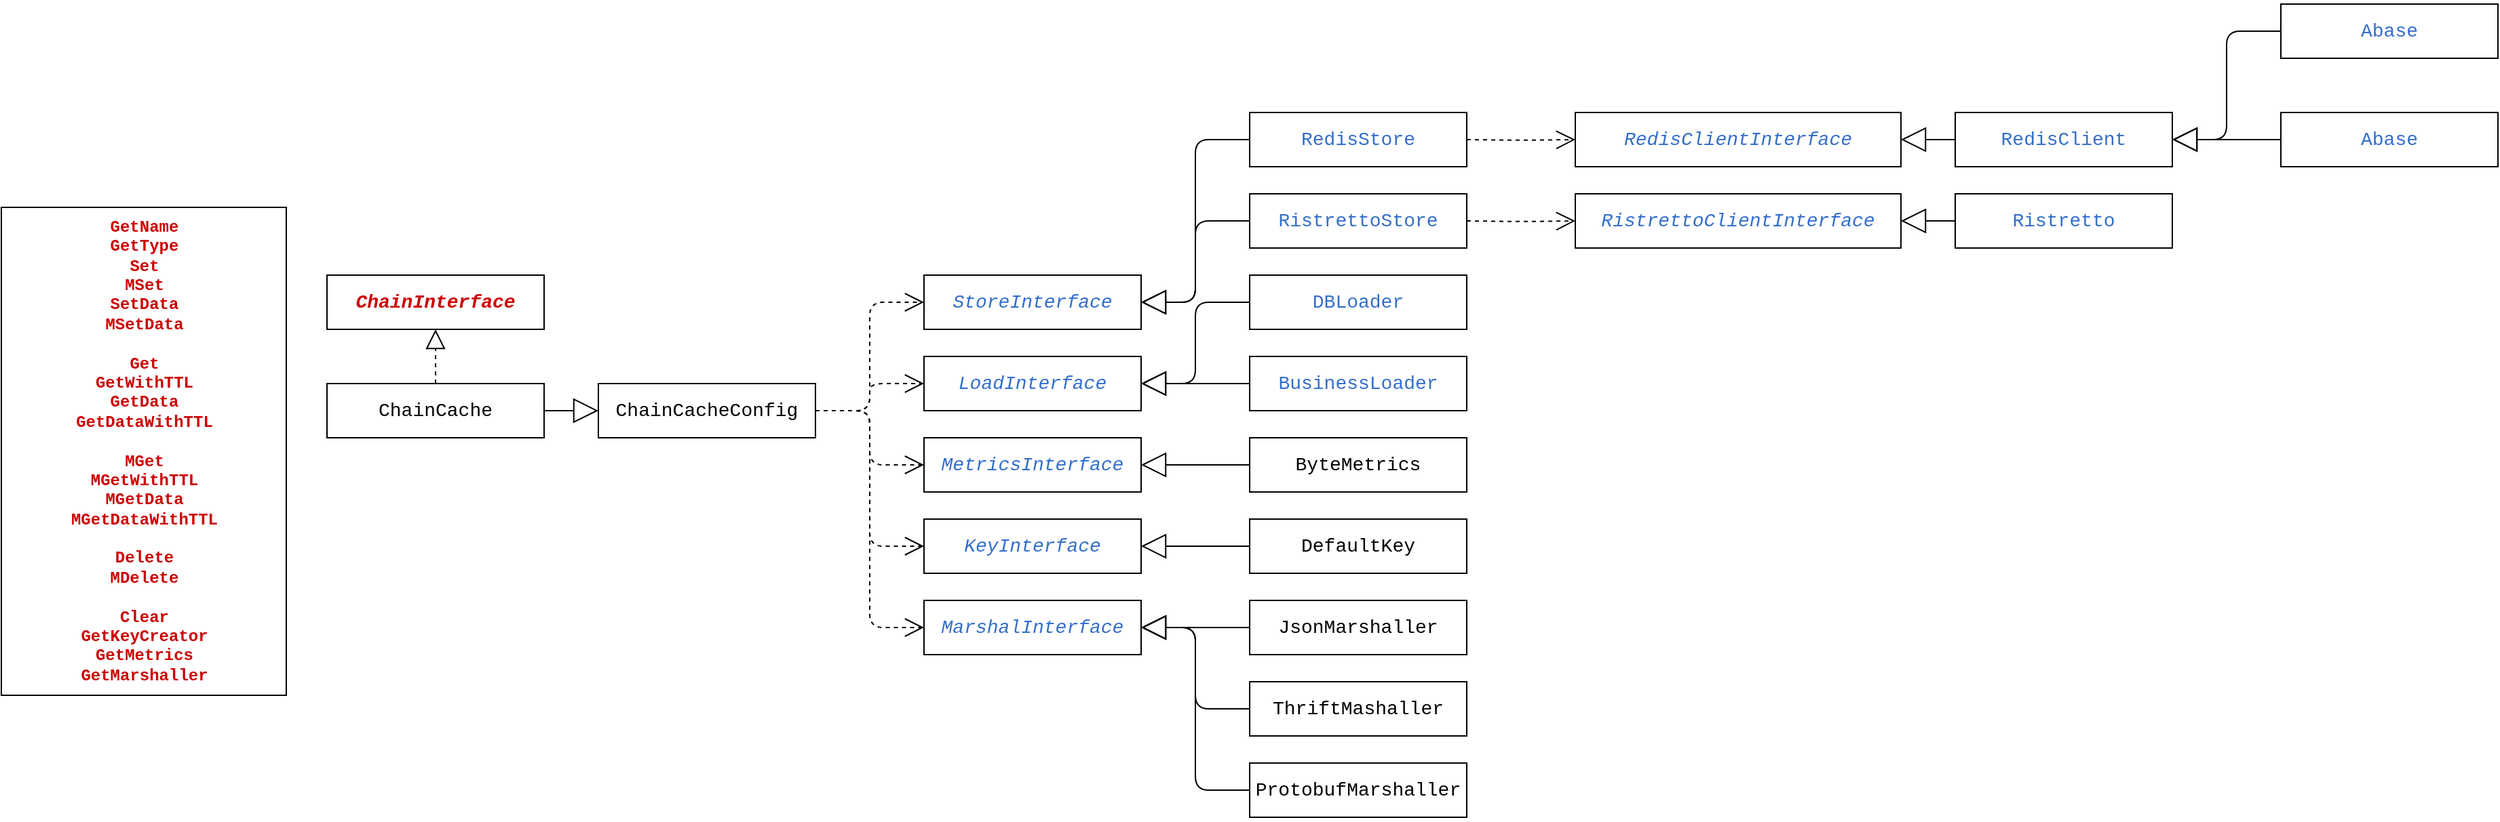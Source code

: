 <mxfile version="13.8.2" type="github">
  <diagram id="C5RBs43oDa-KdzZeNtuy" name="Page-1">
    <mxGraphModel dx="3784" dy="3625" grid="1" gridSize="10" guides="1" tooltips="1" connect="1" arrows="1" fold="1" page="1" pageScale="1" pageWidth="827" pageHeight="1169" math="0" shadow="0">
      <root>
        <mxCell id="WIyWlLk6GJQsqaUBKTNV-0" />
        <mxCell id="WIyWlLk6GJQsqaUBKTNV-1" parent="WIyWlLk6GJQsqaUBKTNV-0" />
        <mxCell id="Qpe2LVaDGdShcBn4zMtE-0" value="&lt;pre style=&quot;background-color: rgb(255 , 255 , 255) ; font-family: &amp;quot;courier&amp;quot; , monospace ; font-size: 10.5pt&quot;&gt;ChainInterface&lt;/pre&gt;" style="rounded=0;whiteSpace=wrap;html=1;fontStyle=3;fontColor=#CC0000;" vertex="1" parent="WIyWlLk6GJQsqaUBKTNV-1">
          <mxGeometry x="360" y="120" width="160" height="40" as="geometry" />
        </mxCell>
        <mxCell id="Qpe2LVaDGdShcBn4zMtE-1" value="&lt;pre style=&quot;background-color: rgb(255 , 255 , 255) ; font-family: &amp;#34;courier&amp;#34; , monospace ; font-size: 10.5pt&quot;&gt;ChainCache&lt;/pre&gt;" style="rounded=0;whiteSpace=wrap;html=1;" vertex="1" parent="WIyWlLk6GJQsqaUBKTNV-1">
          <mxGeometry x="360" y="200" width="160" height="40" as="geometry" />
        </mxCell>
        <mxCell id="Qpe2LVaDGdShcBn4zMtE-3" value="" style="endArrow=block;dashed=1;endFill=0;endSize=12;html=1;exitX=0.5;exitY=0;exitDx=0;exitDy=0;entryX=0.5;entryY=1;entryDx=0;entryDy=0;" edge="1" parent="WIyWlLk6GJQsqaUBKTNV-1" source="Qpe2LVaDGdShcBn4zMtE-1" target="Qpe2LVaDGdShcBn4zMtE-0">
          <mxGeometry width="160" relative="1" as="geometry">
            <mxPoint x="290" y="160" as="sourcePoint" />
            <mxPoint x="450" y="160" as="targetPoint" />
          </mxGeometry>
        </mxCell>
        <mxCell id="Qpe2LVaDGdShcBn4zMtE-4" value="&lt;pre style=&quot;background-color: rgb(255 , 255 , 255) ; font-family: &amp;#34;courier&amp;#34; , monospace ; font-size: 10.5pt&quot;&gt;&lt;pre style=&quot;font-family: &amp;#34;courier&amp;#34; , monospace ; font-size: 10.5pt&quot;&gt;ChainCacheConfig&lt;/pre&gt;&lt;/pre&gt;" style="rounded=0;whiteSpace=wrap;html=1;" vertex="1" parent="WIyWlLk6GJQsqaUBKTNV-1">
          <mxGeometry x="560" y="200" width="160" height="40" as="geometry" />
        </mxCell>
        <mxCell id="Qpe2LVaDGdShcBn4zMtE-6" value="" style="endArrow=block;endSize=16;endFill=0;html=1;" edge="1" parent="WIyWlLk6GJQsqaUBKTNV-1">
          <mxGeometry width="160" relative="1" as="geometry">
            <mxPoint x="520" y="220" as="sourcePoint" />
            <mxPoint x="560" y="220" as="targetPoint" />
            <Array as="points" />
          </mxGeometry>
        </mxCell>
        <mxCell id="Qpe2LVaDGdShcBn4zMtE-7" value="" style="endArrow=open;endSize=12;dashed=1;html=1;entryX=0;entryY=0.5;entryDx=0;entryDy=0;exitX=1;exitY=0.5;exitDx=0;exitDy=0;edgeStyle=orthogonalEdgeStyle;" edge="1" parent="WIyWlLk6GJQsqaUBKTNV-1" source="Qpe2LVaDGdShcBn4zMtE-4" target="Qpe2LVaDGdShcBn4zMtE-8">
          <mxGeometry width="160" relative="1" as="geometry">
            <mxPoint x="430" y="310" as="sourcePoint" />
            <mxPoint x="590" y="310" as="targetPoint" />
          </mxGeometry>
        </mxCell>
        <mxCell id="Qpe2LVaDGdShcBn4zMtE-8" value="&lt;pre style=&quot;background-color: rgb(255 , 255 , 255) ; font-family: &amp;quot;courier&amp;quot; , monospace ; font-size: 10.5pt&quot;&gt;&lt;pre style=&quot;font-family: &amp;quot;courier&amp;quot; , monospace ; font-size: 10.5pt&quot;&gt;&lt;pre style=&quot;font-family: &amp;quot;courier&amp;quot; , monospace ; font-size: 10.5pt&quot;&gt;&lt;span style=&quot;color: #336ecc&quot;&gt;StoreInterface&lt;/span&gt;&lt;/pre&gt;&lt;/pre&gt;&lt;/pre&gt;" style="rounded=0;whiteSpace=wrap;html=1;fontStyle=2" vertex="1" parent="WIyWlLk6GJQsqaUBKTNV-1">
          <mxGeometry x="800" y="120" width="160" height="40" as="geometry" />
        </mxCell>
        <mxCell id="Qpe2LVaDGdShcBn4zMtE-9" value="&lt;pre style=&quot;background-color: rgb(255 , 255 , 255) ; font-family: &amp;quot;courier&amp;quot; , monospace ; font-size: 10.5pt&quot;&gt;&lt;pre style=&quot;font-family: &amp;quot;courier&amp;quot; , monospace ; font-size: 10.5pt&quot;&gt;&lt;pre style=&quot;font-family: &amp;quot;courier&amp;quot; , monospace ; font-size: 10.5pt&quot;&gt;&lt;pre style=&quot;font-family: &amp;quot;courier&amp;quot; , monospace ; font-size: 10.5pt&quot;&gt;&lt;span style=&quot;color: #336ecc&quot;&gt;LoadInterface&lt;/span&gt;&lt;/pre&gt;&lt;/pre&gt;&lt;/pre&gt;&lt;/pre&gt;" style="rounded=0;whiteSpace=wrap;html=1;fontStyle=2" vertex="1" parent="WIyWlLk6GJQsqaUBKTNV-1">
          <mxGeometry x="800" y="180" width="160" height="40" as="geometry" />
        </mxCell>
        <mxCell id="Qpe2LVaDGdShcBn4zMtE-10" value="&lt;pre style=&quot;background-color: rgb(255 , 255 , 255) ; font-family: &amp;quot;courier&amp;quot; , monospace ; font-size: 10.5pt&quot;&gt;&lt;pre style=&quot;font-family: &amp;quot;courier&amp;quot; , monospace ; font-size: 10.5pt&quot;&gt;&lt;pre style=&quot;font-family: &amp;quot;courier&amp;quot; , monospace ; font-size: 10.5pt&quot;&gt;&lt;pre style=&quot;font-family: &amp;quot;courier&amp;quot; , monospace ; font-size: 10.5pt&quot;&gt;&lt;span style=&quot;color: #336ecc&quot;&gt;MetricsInterface&lt;/span&gt;&lt;/pre&gt;&lt;/pre&gt;&lt;/pre&gt;&lt;/pre&gt;" style="rounded=0;whiteSpace=wrap;html=1;fontStyle=2" vertex="1" parent="WIyWlLk6GJQsqaUBKTNV-1">
          <mxGeometry x="800" y="240" width="160" height="40" as="geometry" />
        </mxCell>
        <mxCell id="Qpe2LVaDGdShcBn4zMtE-11" value="&lt;pre style=&quot;background-color: rgb(255 , 255 , 255) ; font-family: &amp;quot;courier&amp;quot; , monospace ; font-size: 10.5pt&quot;&gt;&lt;pre style=&quot;font-family: &amp;quot;courier&amp;quot; , monospace ; font-size: 10.5pt&quot;&gt;&lt;pre style=&quot;font-family: &amp;quot;courier&amp;quot; , monospace ; font-size: 10.5pt&quot;&gt;&lt;pre style=&quot;font-family: &amp;quot;courier&amp;quot; , monospace ; font-size: 10.5pt&quot;&gt;&lt;span style=&quot;color: #336ecc&quot;&gt;KeyInterface&lt;/span&gt;&lt;/pre&gt;&lt;/pre&gt;&lt;/pre&gt;&lt;/pre&gt;" style="rounded=0;whiteSpace=wrap;html=1;fontStyle=2" vertex="1" parent="WIyWlLk6GJQsqaUBKTNV-1">
          <mxGeometry x="800" y="300" width="160" height="40" as="geometry" />
        </mxCell>
        <mxCell id="Qpe2LVaDGdShcBn4zMtE-12" value="&lt;pre style=&quot;background-color: rgb(255 , 255 , 255) ; font-family: &amp;quot;courier&amp;quot; , monospace ; font-size: 10.5pt&quot;&gt;&lt;pre style=&quot;font-family: &amp;quot;courier&amp;quot; , monospace ; font-size: 10.5pt&quot;&gt;&lt;pre style=&quot;font-family: &amp;quot;courier&amp;quot; , monospace ; font-size: 10.5pt&quot;&gt;&lt;pre style=&quot;font-family: &amp;quot;courier&amp;quot; , monospace ; font-size: 10.5pt&quot;&gt;&lt;pre style=&quot;font-family: &amp;quot;courier&amp;quot; , monospace ; font-size: 10.5pt&quot;&gt;&lt;span style=&quot;color: #336ecc&quot;&gt;MarshalInterface&lt;/span&gt;&lt;/pre&gt;&lt;/pre&gt;&lt;/pre&gt;&lt;/pre&gt;&lt;/pre&gt;" style="rounded=0;whiteSpace=wrap;html=1;fontStyle=2" vertex="1" parent="WIyWlLk6GJQsqaUBKTNV-1">
          <mxGeometry x="800" y="360" width="160" height="40" as="geometry" />
        </mxCell>
        <mxCell id="Qpe2LVaDGdShcBn4zMtE-13" value="" style="endArrow=open;endSize=12;dashed=1;html=1;entryX=0;entryY=0.5;entryDx=0;entryDy=0;exitX=1;exitY=0.5;exitDx=0;exitDy=0;edgeStyle=orthogonalEdgeStyle;" edge="1" parent="WIyWlLk6GJQsqaUBKTNV-1" source="Qpe2LVaDGdShcBn4zMtE-4" target="Qpe2LVaDGdShcBn4zMtE-9">
          <mxGeometry width="160" relative="1" as="geometry">
            <mxPoint x="730" y="230" as="sourcePoint" />
            <mxPoint x="810" y="150" as="targetPoint" />
          </mxGeometry>
        </mxCell>
        <mxCell id="Qpe2LVaDGdShcBn4zMtE-14" value="" style="endArrow=open;endSize=12;dashed=1;html=1;entryX=0;entryY=0.5;entryDx=0;entryDy=0;exitX=1;exitY=0.5;exitDx=0;exitDy=0;edgeStyle=orthogonalEdgeStyle;" edge="1" parent="WIyWlLk6GJQsqaUBKTNV-1" source="Qpe2LVaDGdShcBn4zMtE-4" target="Qpe2LVaDGdShcBn4zMtE-10">
          <mxGeometry width="160" relative="1" as="geometry">
            <mxPoint x="740" y="240" as="sourcePoint" />
            <mxPoint x="820" y="160" as="targetPoint" />
          </mxGeometry>
        </mxCell>
        <mxCell id="Qpe2LVaDGdShcBn4zMtE-15" value="" style="endArrow=open;endSize=12;dashed=1;html=1;entryX=0;entryY=0.5;entryDx=0;entryDy=0;exitX=1;exitY=0.5;exitDx=0;exitDy=0;edgeStyle=orthogonalEdgeStyle;" edge="1" parent="WIyWlLk6GJQsqaUBKTNV-1" source="Qpe2LVaDGdShcBn4zMtE-4" target="Qpe2LVaDGdShcBn4zMtE-11">
          <mxGeometry width="160" relative="1" as="geometry">
            <mxPoint x="750" y="250" as="sourcePoint" />
            <mxPoint x="830" y="170" as="targetPoint" />
          </mxGeometry>
        </mxCell>
        <mxCell id="Qpe2LVaDGdShcBn4zMtE-16" value="" style="endArrow=open;endSize=12;dashed=1;html=1;exitX=1;exitY=0.5;exitDx=0;exitDy=0;edgeStyle=orthogonalEdgeStyle;entryX=0;entryY=0.5;entryDx=0;entryDy=0;" edge="1" parent="WIyWlLk6GJQsqaUBKTNV-1" source="Qpe2LVaDGdShcBn4zMtE-4" target="Qpe2LVaDGdShcBn4zMtE-12">
          <mxGeometry width="160" relative="1" as="geometry">
            <mxPoint x="760" y="260" as="sourcePoint" />
            <mxPoint x="790" y="380" as="targetPoint" />
          </mxGeometry>
        </mxCell>
        <mxCell id="Qpe2LVaDGdShcBn4zMtE-17" value="&lt;pre style=&quot;background-color: rgb(255 , 255 , 255) ; font-family: &amp;quot;courier&amp;quot; , monospace ; font-size: 10.5pt&quot;&gt;&lt;pre style=&quot;font-family: &amp;quot;courier&amp;quot; , monospace ; font-size: 10.5pt&quot;&gt;&lt;pre style=&quot;font-family: &amp;quot;courier&amp;quot; , monospace ; font-size: 10.5pt&quot;&gt;&lt;span style=&quot;color: #336ecc&quot;&gt;RedisStore&lt;/span&gt;&lt;/pre&gt;&lt;/pre&gt;&lt;/pre&gt;" style="rounded=0;whiteSpace=wrap;html=1;fontStyle=0" vertex="1" parent="WIyWlLk6GJQsqaUBKTNV-1">
          <mxGeometry x="1040" width="160" height="40" as="geometry" />
        </mxCell>
        <mxCell id="Qpe2LVaDGdShcBn4zMtE-18" value="&lt;pre style=&quot;background-color: rgb(255 , 255 , 255)&quot;&gt;&lt;pre&gt;&lt;pre&gt;&lt;font color=&quot;#336ecc&quot; face=&quot;courier, monospace&quot;&gt;&lt;span style=&quot;font-size: 14px&quot;&gt;RistrettoStore&lt;/span&gt;&lt;/font&gt;&lt;font face=&quot;courier, monospace&quot;&gt;&lt;span style=&quot;font-size: 10.5pt&quot;&gt;&lt;br&gt;&lt;/span&gt;&lt;/font&gt;&lt;/pre&gt;&lt;/pre&gt;&lt;/pre&gt;" style="rounded=0;whiteSpace=wrap;html=1;fontStyle=0" vertex="1" parent="WIyWlLk6GJQsqaUBKTNV-1">
          <mxGeometry x="1040" y="60" width="160" height="40" as="geometry" />
        </mxCell>
        <mxCell id="Qpe2LVaDGdShcBn4zMtE-19" value="" style="endArrow=block;endSize=16;endFill=0;html=1;entryX=1;entryY=0.5;entryDx=0;entryDy=0;exitX=0;exitY=0.5;exitDx=0;exitDy=0;edgeStyle=orthogonalEdgeStyle;" edge="1" parent="WIyWlLk6GJQsqaUBKTNV-1" source="Qpe2LVaDGdShcBn4zMtE-17" target="Qpe2LVaDGdShcBn4zMtE-8">
          <mxGeometry width="160" relative="1" as="geometry">
            <mxPoint x="530" y="230" as="sourcePoint" />
            <mxPoint x="570" y="230" as="targetPoint" />
          </mxGeometry>
        </mxCell>
        <mxCell id="Qpe2LVaDGdShcBn4zMtE-20" value="" style="endArrow=block;endSize=16;endFill=0;html=1;entryX=1;entryY=0.5;entryDx=0;entryDy=0;exitX=0;exitY=0.5;exitDx=0;exitDy=0;edgeStyle=orthogonalEdgeStyle;" edge="1" parent="WIyWlLk6GJQsqaUBKTNV-1" source="Qpe2LVaDGdShcBn4zMtE-18" target="Qpe2LVaDGdShcBn4zMtE-8">
          <mxGeometry width="160" relative="1" as="geometry">
            <mxPoint x="1050" y="90" as="sourcePoint" />
            <mxPoint x="970" y="150" as="targetPoint" />
          </mxGeometry>
        </mxCell>
        <mxCell id="Qpe2LVaDGdShcBn4zMtE-21" value="&lt;pre style=&quot;background-color: rgb(255 , 255 , 255) ; font-family: &amp;quot;courier&amp;quot; , monospace ; font-size: 10.5pt&quot;&gt;&lt;pre style=&quot;font-family: &amp;quot;courier&amp;quot; , monospace ; font-size: 10.5pt&quot;&gt;&lt;pre style=&quot;font-family: &amp;quot;courier&amp;quot; , monospace ; font-size: 10.5pt&quot;&gt;&lt;pre style=&quot;font-family: &amp;quot;courier&amp;quot; , monospace ; font-size: 10.5pt&quot;&gt;&lt;span style=&quot;color: #336ecc&quot;&gt;DBLoader&lt;/span&gt;&lt;/pre&gt;&lt;/pre&gt;&lt;/pre&gt;&lt;/pre&gt;" style="rounded=0;whiteSpace=wrap;html=1;fontStyle=0" vertex="1" parent="WIyWlLk6GJQsqaUBKTNV-1">
          <mxGeometry x="1040" y="120" width="160" height="40" as="geometry" />
        </mxCell>
        <mxCell id="Qpe2LVaDGdShcBn4zMtE-22" value="" style="endArrow=block;endSize=16;endFill=0;html=1;entryX=1;entryY=0.5;entryDx=0;entryDy=0;exitX=0;exitY=0.5;exitDx=0;exitDy=0;edgeStyle=orthogonalEdgeStyle;" edge="1" parent="WIyWlLk6GJQsqaUBKTNV-1" source="Qpe2LVaDGdShcBn4zMtE-21" target="Qpe2LVaDGdShcBn4zMtE-9">
          <mxGeometry width="160" relative="1" as="geometry">
            <mxPoint x="1050" y="150" as="sourcePoint" />
            <mxPoint x="970" y="150" as="targetPoint" />
          </mxGeometry>
        </mxCell>
        <mxCell id="Qpe2LVaDGdShcBn4zMtE-23" value="&lt;pre style=&quot;background-color: rgb(255 , 255 , 255) ; font-family: &amp;quot;courier&amp;quot; , monospace ; font-size: 10.5pt&quot;&gt;&lt;pre style=&quot;font-family: &amp;quot;courier&amp;quot; , monospace ; font-size: 10.5pt&quot;&gt;&lt;pre style=&quot;font-family: &amp;quot;courier&amp;quot; , monospace ; font-size: 10.5pt&quot;&gt;&lt;pre style=&quot;font-family: &amp;quot;courier&amp;quot; , monospace ; font-size: 10.5pt&quot;&gt;&lt;span style=&quot;color: #336ecc&quot;&gt;BusinessLoader&lt;/span&gt;&lt;/pre&gt;&lt;/pre&gt;&lt;/pre&gt;&lt;/pre&gt;" style="rounded=0;whiteSpace=wrap;html=1;fontStyle=0" vertex="1" parent="WIyWlLk6GJQsqaUBKTNV-1">
          <mxGeometry x="1040" y="180" width="160" height="40" as="geometry" />
        </mxCell>
        <mxCell id="Qpe2LVaDGdShcBn4zMtE-24" value="" style="endArrow=block;endSize=16;endFill=0;html=1;exitX=0;exitY=0.5;exitDx=0;exitDy=0;edgeStyle=orthogonalEdgeStyle;" edge="1" parent="WIyWlLk6GJQsqaUBKTNV-1" source="Qpe2LVaDGdShcBn4zMtE-23">
          <mxGeometry width="160" relative="1" as="geometry">
            <mxPoint x="1050" y="150" as="sourcePoint" />
            <mxPoint x="960" y="200" as="targetPoint" />
          </mxGeometry>
        </mxCell>
        <mxCell id="Qpe2LVaDGdShcBn4zMtE-25" value="&lt;pre style=&quot;background-color: rgb(255 , 255 , 255) ; font-family: &amp;#34;courier&amp;#34; , monospace ; font-size: 10.5pt&quot;&gt;&lt;pre style=&quot;font-family: &amp;#34;courier&amp;#34; , monospace ; font-size: 10.5pt&quot;&gt;&lt;pre style=&quot;font-family: &amp;#34;courier&amp;#34; , monospace ; font-size: 10.5pt&quot;&gt;&lt;pre style=&quot;font-family: &amp;#34;courier&amp;#34; , monospace ; font-size: 10.5pt&quot;&gt;&lt;pre style=&quot;font-family: &amp;#34;courier&amp;#34; , monospace ; font-size: 10.5pt&quot;&gt;&lt;span style=&quot;font-style: normal&quot;&gt;ByteMetrics&lt;/span&gt;&lt;/pre&gt;&lt;/pre&gt;&lt;/pre&gt;&lt;/pre&gt;&lt;/pre&gt;" style="rounded=0;whiteSpace=wrap;html=1;fontStyle=2" vertex="1" parent="WIyWlLk6GJQsqaUBKTNV-1">
          <mxGeometry x="1040" y="240" width="160" height="40" as="geometry" />
        </mxCell>
        <mxCell id="Qpe2LVaDGdShcBn4zMtE-26" value="" style="endArrow=block;endSize=16;endFill=0;html=1;exitX=0;exitY=0.5;exitDx=0;exitDy=0;edgeStyle=orthogonalEdgeStyle;entryX=1;entryY=0.5;entryDx=0;entryDy=0;" edge="1" parent="WIyWlLk6GJQsqaUBKTNV-1" source="Qpe2LVaDGdShcBn4zMtE-25" target="Qpe2LVaDGdShcBn4zMtE-10">
          <mxGeometry width="160" relative="1" as="geometry">
            <mxPoint x="1050" y="210" as="sourcePoint" />
            <mxPoint x="970" y="210" as="targetPoint" />
          </mxGeometry>
        </mxCell>
        <mxCell id="Qpe2LVaDGdShcBn4zMtE-29" value="&lt;pre style=&quot;background-color: rgb(255 , 255 , 255) ; font-family: &amp;#34;courier&amp;#34; , monospace ; font-size: 10.5pt&quot;&gt;&lt;pre style=&quot;font-family: &amp;#34;courier&amp;#34; , monospace ; font-size: 10.5pt&quot;&gt;&lt;pre style=&quot;font-family: &amp;#34;courier&amp;#34; , monospace ; font-size: 10.5pt&quot;&gt;&lt;pre style=&quot;font-family: &amp;#34;courier&amp;#34; , monospace ; font-size: 10.5pt&quot;&gt;&lt;pre style=&quot;font-family: &amp;#34;courier&amp;#34; , monospace ; font-size: 10.5pt&quot;&gt;&lt;span style=&quot;font-style: normal&quot;&gt;DefaultKey&lt;/span&gt;&lt;/pre&gt;&lt;/pre&gt;&lt;/pre&gt;&lt;/pre&gt;&lt;/pre&gt;" style="rounded=0;whiteSpace=wrap;html=1;fontStyle=2" vertex="1" parent="WIyWlLk6GJQsqaUBKTNV-1">
          <mxGeometry x="1040" y="300" width="160" height="40" as="geometry" />
        </mxCell>
        <mxCell id="Qpe2LVaDGdShcBn4zMtE-30" value="" style="endArrow=block;endSize=16;endFill=0;html=1;exitX=0;exitY=0.5;exitDx=0;exitDy=0;edgeStyle=orthogonalEdgeStyle;entryX=1;entryY=0.5;entryDx=0;entryDy=0;" edge="1" parent="WIyWlLk6GJQsqaUBKTNV-1" source="Qpe2LVaDGdShcBn4zMtE-29" target="Qpe2LVaDGdShcBn4zMtE-11">
          <mxGeometry width="160" relative="1" as="geometry">
            <mxPoint x="1050" y="270" as="sourcePoint" />
            <mxPoint x="970" y="270" as="targetPoint" />
          </mxGeometry>
        </mxCell>
        <mxCell id="Qpe2LVaDGdShcBn4zMtE-31" value="&lt;pre style=&quot;background-color: rgb(255 , 255 , 255) ; font-family: &amp;#34;courier&amp;#34; , monospace ; font-size: 10.5pt&quot;&gt;&lt;pre style=&quot;font-family: &amp;#34;courier&amp;#34; , monospace ; font-size: 10.5pt&quot;&gt;&lt;pre style=&quot;font-family: &amp;#34;courier&amp;#34; , monospace ; font-size: 10.5pt&quot;&gt;&lt;pre style=&quot;font-family: &amp;#34;courier&amp;#34; , monospace ; font-size: 10.5pt&quot;&gt;&lt;pre style=&quot;font-family: &amp;#34;courier&amp;#34; , monospace ; font-size: 10.5pt&quot;&gt;&lt;span style=&quot;font-style: normal&quot;&gt;JsonMarshaller&lt;/span&gt;&lt;/pre&gt;&lt;/pre&gt;&lt;/pre&gt;&lt;/pre&gt;&lt;/pre&gt;" style="rounded=0;whiteSpace=wrap;html=1;fontStyle=2" vertex="1" parent="WIyWlLk6GJQsqaUBKTNV-1">
          <mxGeometry x="1040" y="360" width="160" height="40" as="geometry" />
        </mxCell>
        <mxCell id="Qpe2LVaDGdShcBn4zMtE-32" value="&lt;pre style=&quot;background-color: rgb(255 , 255 , 255) ; font-family: &amp;#34;courier&amp;#34; , monospace ; font-size: 10.5pt&quot;&gt;&lt;pre style=&quot;font-family: &amp;#34;courier&amp;#34; , monospace ; font-size: 10.5pt&quot;&gt;&lt;pre style=&quot;font-family: &amp;#34;courier&amp;#34; , monospace ; font-size: 10.5pt&quot;&gt;&lt;pre style=&quot;font-family: &amp;#34;courier&amp;#34; , monospace ; font-size: 10.5pt&quot;&gt;&lt;pre style=&quot;font-family: &amp;#34;courier&amp;#34; , monospace ; font-size: 10.5pt&quot;&gt;&lt;span style=&quot;font-style: normal&quot;&gt;ThriftMashaller&lt;/span&gt;&lt;/pre&gt;&lt;/pre&gt;&lt;/pre&gt;&lt;/pre&gt;&lt;/pre&gt;" style="rounded=0;whiteSpace=wrap;html=1;fontStyle=2" vertex="1" parent="WIyWlLk6GJQsqaUBKTNV-1">
          <mxGeometry x="1040" y="420" width="160" height="40" as="geometry" />
        </mxCell>
        <mxCell id="Qpe2LVaDGdShcBn4zMtE-33" value="&lt;pre style=&quot;background-color: rgb(255 , 255 , 255) ; font-family: &amp;#34;courier&amp;#34; , monospace ; font-size: 10.5pt&quot;&gt;&lt;pre style=&quot;font-family: &amp;#34;courier&amp;#34; , monospace ; font-size: 10.5pt&quot;&gt;&lt;pre style=&quot;font-family: &amp;#34;courier&amp;#34; , monospace ; font-size: 10.5pt&quot;&gt;&lt;pre style=&quot;font-family: &amp;#34;courier&amp;#34; , monospace ; font-size: 10.5pt&quot;&gt;&lt;pre style=&quot;font-family: &amp;#34;courier&amp;#34; , monospace ; font-size: 10.5pt&quot;&gt;&lt;span style=&quot;font-style: normal&quot;&gt;ProtobufMarshaller&lt;/span&gt;&lt;/pre&gt;&lt;/pre&gt;&lt;/pre&gt;&lt;/pre&gt;&lt;/pre&gt;" style="rounded=0;whiteSpace=wrap;html=1;fontStyle=2" vertex="1" parent="WIyWlLk6GJQsqaUBKTNV-1">
          <mxGeometry x="1040" y="480" width="160" height="40" as="geometry" />
        </mxCell>
        <mxCell id="Qpe2LVaDGdShcBn4zMtE-34" value="" style="endArrow=block;endSize=16;endFill=0;html=1;exitX=0;exitY=0.5;exitDx=0;exitDy=0;edgeStyle=orthogonalEdgeStyle;entryX=1;entryY=0.5;entryDx=0;entryDy=0;" edge="1" parent="WIyWlLk6GJQsqaUBKTNV-1" source="Qpe2LVaDGdShcBn4zMtE-31" target="Qpe2LVaDGdShcBn4zMtE-12">
          <mxGeometry width="160" relative="1" as="geometry">
            <mxPoint x="1050" y="330" as="sourcePoint" />
            <mxPoint x="970" y="330" as="targetPoint" />
            <Array as="points">
              <mxPoint x="1020" y="380" />
              <mxPoint x="1020" y="380" />
            </Array>
          </mxGeometry>
        </mxCell>
        <mxCell id="Qpe2LVaDGdShcBn4zMtE-35" value="" style="endArrow=block;endSize=16;endFill=0;html=1;exitX=0;exitY=0.5;exitDx=0;exitDy=0;edgeStyle=orthogonalEdgeStyle;" edge="1" parent="WIyWlLk6GJQsqaUBKTNV-1" source="Qpe2LVaDGdShcBn4zMtE-32">
          <mxGeometry width="160" relative="1" as="geometry">
            <mxPoint x="1050" y="390" as="sourcePoint" />
            <mxPoint x="960" y="380" as="targetPoint" />
            <Array as="points">
              <mxPoint x="1000" y="440" />
              <mxPoint x="1000" y="380" />
            </Array>
          </mxGeometry>
        </mxCell>
        <mxCell id="Qpe2LVaDGdShcBn4zMtE-36" value="" style="endArrow=block;endSize=16;endFill=0;html=1;exitX=0;exitY=0.5;exitDx=0;exitDy=0;edgeStyle=orthogonalEdgeStyle;" edge="1" parent="WIyWlLk6GJQsqaUBKTNV-1" source="Qpe2LVaDGdShcBn4zMtE-33">
          <mxGeometry width="160" relative="1" as="geometry">
            <mxPoint x="1060" y="400" as="sourcePoint" />
            <mxPoint x="960" y="380" as="targetPoint" />
            <Array as="points">
              <mxPoint x="1000" y="500" />
              <mxPoint x="1000" y="380" />
            </Array>
          </mxGeometry>
        </mxCell>
        <mxCell id="Qpe2LVaDGdShcBn4zMtE-37" value="&lt;pre style=&quot;background-color: rgb(255 , 255 , 255) ; font-family: &amp;#34;courier&amp;#34; , monospace ; font-size: 10.5pt&quot;&gt;&lt;pre style=&quot;font-family: &amp;#34;courier&amp;#34; , monospace ; font-size: 10.5pt&quot;&gt;&lt;pre style=&quot;font-family: &amp;#34;courier&amp;#34; , monospace ; font-size: 10.5pt&quot;&gt;&lt;span style=&quot;color: #336ecc&quot;&gt;RedisClient&lt;/span&gt;&lt;/pre&gt;&lt;/pre&gt;&lt;/pre&gt;" style="rounded=0;whiteSpace=wrap;html=1;fontStyle=0" vertex="1" parent="WIyWlLk6GJQsqaUBKTNV-1">
          <mxGeometry x="1560" width="160" height="40" as="geometry" />
        </mxCell>
        <mxCell id="Qpe2LVaDGdShcBn4zMtE-38" value="&lt;pre style=&quot;background-color: rgb(255 , 255 , 255) ; font-family: &amp;#34;courier&amp;#34; , monospace ; font-size: 10.5pt&quot;&gt;&lt;pre style=&quot;font-family: &amp;#34;courier&amp;#34; , monospace ; font-size: 10.5pt&quot;&gt;&lt;pre style=&quot;font-family: &amp;#34;courier&amp;#34; , monospace ; font-size: 10.5pt&quot;&gt;&lt;span style=&quot;color: #336ecc&quot;&gt;Abase&lt;/span&gt;&lt;/pre&gt;&lt;/pre&gt;&lt;/pre&gt;" style="rounded=0;whiteSpace=wrap;html=1;fontStyle=0" vertex="1" parent="WIyWlLk6GJQsqaUBKTNV-1">
          <mxGeometry x="1800" width="160" height="40" as="geometry" />
        </mxCell>
        <mxCell id="Qpe2LVaDGdShcBn4zMtE-39" value="&lt;pre style=&quot;background-color: rgb(255 , 255 , 255) ; font-family: &amp;quot;courier&amp;quot; , monospace ; font-size: 10.5pt&quot;&gt;&lt;pre style=&quot;font-family: &amp;quot;courier&amp;quot; , monospace ; font-size: 10.5pt&quot;&gt;&lt;pre style=&quot;font-family: &amp;quot;courier&amp;quot; , monospace ; font-size: 10.5pt&quot;&gt;&lt;span style=&quot;color: #336ecc&quot;&gt;RedisClientInterface&lt;/span&gt;&lt;/pre&gt;&lt;/pre&gt;&lt;/pre&gt;" style="rounded=0;whiteSpace=wrap;html=1;fontStyle=2" vertex="1" parent="WIyWlLk6GJQsqaUBKTNV-1">
          <mxGeometry x="1280" width="240" height="40" as="geometry" />
        </mxCell>
        <mxCell id="Qpe2LVaDGdShcBn4zMtE-40" value="" style="endArrow=open;endSize=12;dashed=1;html=1;entryX=0;entryY=0.5;entryDx=0;entryDy=0;edgeStyle=orthogonalEdgeStyle;" edge="1" parent="WIyWlLk6GJQsqaUBKTNV-1" target="Qpe2LVaDGdShcBn4zMtE-39">
          <mxGeometry width="160" relative="1" as="geometry">
            <mxPoint x="1200" y="20" as="sourcePoint" />
            <mxPoint x="810" y="150" as="targetPoint" />
          </mxGeometry>
        </mxCell>
        <mxCell id="Qpe2LVaDGdShcBn4zMtE-42" value="&lt;pre style=&quot;background-color: rgb(255 , 255 , 255) ; font-family: &amp;quot;courier&amp;quot; , monospace ; font-size: 10.5pt&quot;&gt;&lt;pre style=&quot;font-family: &amp;quot;courier&amp;quot; , monospace ; font-size: 10.5pt&quot;&gt;&lt;pre style=&quot;font-family: &amp;quot;courier&amp;quot; , monospace ; font-size: 10.5pt&quot;&gt;&lt;span style=&quot;color: #336ecc&quot;&gt;RistrettoClientInterface&lt;/span&gt;&lt;/pre&gt;&lt;/pre&gt;&lt;/pre&gt;" style="rounded=0;whiteSpace=wrap;html=1;fontStyle=2" vertex="1" parent="WIyWlLk6GJQsqaUBKTNV-1">
          <mxGeometry x="1280" y="60" width="240" height="40" as="geometry" />
        </mxCell>
        <mxCell id="Qpe2LVaDGdShcBn4zMtE-43" value="" style="endArrow=open;endSize=12;dashed=1;html=1;entryX=0;entryY=0.5;entryDx=0;entryDy=0;edgeStyle=orthogonalEdgeStyle;" edge="1" parent="WIyWlLk6GJQsqaUBKTNV-1" target="Qpe2LVaDGdShcBn4zMtE-42">
          <mxGeometry width="160" relative="1" as="geometry">
            <mxPoint x="1200" y="80" as="sourcePoint" />
            <mxPoint x="810" y="210" as="targetPoint" />
          </mxGeometry>
        </mxCell>
        <mxCell id="Qpe2LVaDGdShcBn4zMtE-44" value="&lt;pre style=&quot;background-color: rgb(255 , 255 , 255) ; font-family: &amp;#34;courier&amp;#34; , monospace ; font-size: 10.5pt&quot;&gt;&lt;pre style=&quot;font-family: &amp;#34;courier&amp;#34; , monospace ; font-size: 10.5pt&quot;&gt;&lt;pre style=&quot;font-family: &amp;#34;courier&amp;#34; , monospace ; font-size: 10.5pt&quot;&gt;&lt;span style=&quot;color: #336ecc&quot;&gt;Ristretto&lt;/span&gt;&lt;/pre&gt;&lt;/pre&gt;&lt;/pre&gt;" style="rounded=0;whiteSpace=wrap;html=1;fontStyle=0" vertex="1" parent="WIyWlLk6GJQsqaUBKTNV-1">
          <mxGeometry x="1560" y="60" width="160" height="40" as="geometry" />
        </mxCell>
        <mxCell id="Qpe2LVaDGdShcBn4zMtE-45" value="" style="endArrow=block;endSize=16;endFill=0;html=1;entryX=1;entryY=0.5;entryDx=0;entryDy=0;exitX=0;exitY=0.5;exitDx=0;exitDy=0;edgeStyle=orthogonalEdgeStyle;" edge="1" parent="WIyWlLk6GJQsqaUBKTNV-1" source="Qpe2LVaDGdShcBn4zMtE-44" target="Qpe2LVaDGdShcBn4zMtE-42">
          <mxGeometry width="160" relative="1" as="geometry">
            <mxPoint x="1050" y="30" as="sourcePoint" />
            <mxPoint x="970" y="150" as="targetPoint" />
          </mxGeometry>
        </mxCell>
        <mxCell id="Qpe2LVaDGdShcBn4zMtE-46" value="" style="endArrow=block;endSize=16;endFill=0;html=1;entryX=1;entryY=0.5;entryDx=0;entryDy=0;exitX=0;exitY=0.5;exitDx=0;exitDy=0;edgeStyle=orthogonalEdgeStyle;" edge="1" parent="WIyWlLk6GJQsqaUBKTNV-1" source="Qpe2LVaDGdShcBn4zMtE-37" target="Qpe2LVaDGdShcBn4zMtE-39">
          <mxGeometry width="160" relative="1" as="geometry">
            <mxPoint x="1570.0" y="90" as="sourcePoint" />
            <mxPoint x="1530.0" y="90" as="targetPoint" />
          </mxGeometry>
        </mxCell>
        <mxCell id="Qpe2LVaDGdShcBn4zMtE-48" value="&lt;pre style=&quot;background-color: rgb(255 , 255 , 255) ; font-family: &amp;#34;courier&amp;#34; , monospace ; font-size: 10.5pt&quot;&gt;&lt;pre style=&quot;font-family: &amp;#34;courier&amp;#34; , monospace ; font-size: 10.5pt&quot;&gt;&lt;pre style=&quot;font-family: &amp;#34;courier&amp;#34; , monospace ; font-size: 10.5pt&quot;&gt;&lt;span style=&quot;color: #336ecc&quot;&gt;Abase&lt;/span&gt;&lt;/pre&gt;&lt;/pre&gt;&lt;/pre&gt;" style="rounded=0;whiteSpace=wrap;html=1;fontStyle=0" vertex="1" parent="WIyWlLk6GJQsqaUBKTNV-1">
          <mxGeometry x="1800" y="-80" width="160" height="40" as="geometry" />
        </mxCell>
        <mxCell id="Qpe2LVaDGdShcBn4zMtE-49" value="" style="endArrow=block;endSize=16;endFill=0;html=1;entryX=1;entryY=0.5;entryDx=0;entryDy=0;exitX=0;exitY=0.5;exitDx=0;exitDy=0;edgeStyle=orthogonalEdgeStyle;" edge="1" parent="WIyWlLk6GJQsqaUBKTNV-1" source="Qpe2LVaDGdShcBn4zMtE-48" target="Qpe2LVaDGdShcBn4zMtE-37">
          <mxGeometry width="160" relative="1" as="geometry">
            <mxPoint x="1570.0" y="30" as="sourcePoint" />
            <mxPoint x="1530.0" y="30" as="targetPoint" />
          </mxGeometry>
        </mxCell>
        <mxCell id="Qpe2LVaDGdShcBn4zMtE-50" value="" style="endArrow=block;endSize=16;endFill=0;html=1;entryX=1;entryY=0.5;entryDx=0;entryDy=0;exitX=0;exitY=0.5;exitDx=0;exitDy=0;edgeStyle=orthogonalEdgeStyle;" edge="1" parent="WIyWlLk6GJQsqaUBKTNV-1" source="Qpe2LVaDGdShcBn4zMtE-38" target="Qpe2LVaDGdShcBn4zMtE-37">
          <mxGeometry width="160" relative="1" as="geometry">
            <mxPoint x="1580.0" y="40" as="sourcePoint" />
            <mxPoint x="1540.0" y="40" as="targetPoint" />
          </mxGeometry>
        </mxCell>
        <mxCell id="Qpe2LVaDGdShcBn4zMtE-51" value="&lt;div style=&quot;font-size: 12px;&quot;&gt;&lt;span style=&quot;font-size: 12px;&quot;&gt;	&lt;/span&gt;GetName&lt;/div&gt;&lt;div style=&quot;font-size: 12px;&quot;&gt;&lt;span style=&quot;font-size: 12px;&quot;&gt;	&lt;/span&gt;GetType&lt;/div&gt;&lt;div style=&quot;font-size: 12px;&quot;&gt;&lt;span style=&quot;font-size: 12px;&quot;&gt;	&lt;/span&gt;Set&lt;/div&gt;&lt;div style=&quot;font-size: 12px;&quot;&gt;&lt;span style=&quot;font-size: 12px;&quot;&gt;	&lt;/span&gt;MSet&lt;/div&gt;&lt;div style=&quot;font-size: 12px;&quot;&gt;&lt;span style=&quot;font-size: 12px;&quot;&gt;	&lt;/span&gt;SetData&lt;/div&gt;&lt;div style=&quot;font-size: 12px;&quot;&gt;&lt;span style=&quot;font-size: 12px;&quot;&gt;	&lt;/span&gt;MSetData&lt;/div&gt;&lt;div style=&quot;font-size: 12px;&quot;&gt;&lt;br style=&quot;font-size: 12px;&quot;&gt;&lt;/div&gt;&lt;div style=&quot;font-size: 12px;&quot;&gt;&lt;span style=&quot;font-size: 12px;&quot;&gt;	&lt;/span&gt;Get&lt;/div&gt;&lt;div style=&quot;font-size: 12px;&quot;&gt;&lt;span style=&quot;font-size: 12px;&quot;&gt;	&lt;/span&gt;GetWithTTL&lt;/div&gt;&lt;div style=&quot;font-size: 12px;&quot;&gt;&lt;span style=&quot;font-size: 12px;&quot;&gt;	&lt;/span&gt;GetData&lt;/div&gt;&lt;div style=&quot;font-size: 12px;&quot;&gt;&lt;span style=&quot;font-size: 12px;&quot;&gt;	&lt;/span&gt;GetDataWithTTL&lt;/div&gt;&lt;div style=&quot;font-size: 12px;&quot;&gt;&lt;br style=&quot;font-size: 12px;&quot;&gt;&lt;/div&gt;&lt;div style=&quot;font-size: 12px;&quot;&gt;&lt;span style=&quot;font-size: 12px;&quot;&gt;	&lt;/span&gt;MGet&lt;/div&gt;&lt;div style=&quot;font-size: 12px;&quot;&gt;&lt;span style=&quot;font-size: 12px;&quot;&gt;	&lt;/span&gt;MGetWithTTL&lt;/div&gt;&lt;div style=&quot;font-size: 12px;&quot;&gt;&lt;span style=&quot;font-size: 12px;&quot;&gt;	&lt;/span&gt;MGetData&lt;/div&gt;&lt;div style=&quot;font-size: 12px;&quot;&gt;&lt;span style=&quot;font-size: 12px;&quot;&gt;	&lt;/span&gt;MGetDataWithTTL&lt;/div&gt;&lt;div style=&quot;font-size: 12px;&quot;&gt;&lt;br style=&quot;font-size: 12px;&quot;&gt;&lt;/div&gt;&lt;div style=&quot;font-size: 12px;&quot;&gt;&lt;span style=&quot;font-size: 12px;&quot;&gt;	&lt;/span&gt;Delete&lt;/div&gt;&lt;div style=&quot;font-size: 12px;&quot;&gt;&lt;span style=&quot;font-size: 12px;&quot;&gt;	&lt;/span&gt;MDelete&lt;/div&gt;&lt;div style=&quot;font-size: 12px;&quot;&gt;&lt;br style=&quot;font-size: 12px;&quot;&gt;&lt;/div&gt;&lt;div style=&quot;font-size: 12px;&quot;&gt;&lt;span style=&quot;font-size: 12px;&quot;&gt;	&lt;/span&gt;Clear&lt;/div&gt;&lt;div style=&quot;font-size: 12px;&quot;&gt;&lt;span style=&quot;font-size: 12px;&quot;&gt;	&lt;/span&gt;GetKeyCreator&lt;/div&gt;&lt;div style=&quot;font-size: 12px;&quot;&gt;&lt;span style=&quot;font-size: 12px;&quot;&gt;	&lt;/span&gt;GetMetrics&lt;/div&gt;&lt;div style=&quot;font-size: 12px;&quot;&gt;&lt;span style=&quot;font-size: 12px;&quot;&gt;	&lt;/span&gt;GetMarshaller&lt;/div&gt;" style="html=1;fontColor=#CC0000;fontFamily=Courier New;fontSize=12;fontStyle=1" vertex="1" parent="WIyWlLk6GJQsqaUBKTNV-1">
          <mxGeometry x="120" y="70" width="210" height="360" as="geometry" />
        </mxCell>
      </root>
    </mxGraphModel>
  </diagram>
</mxfile>
